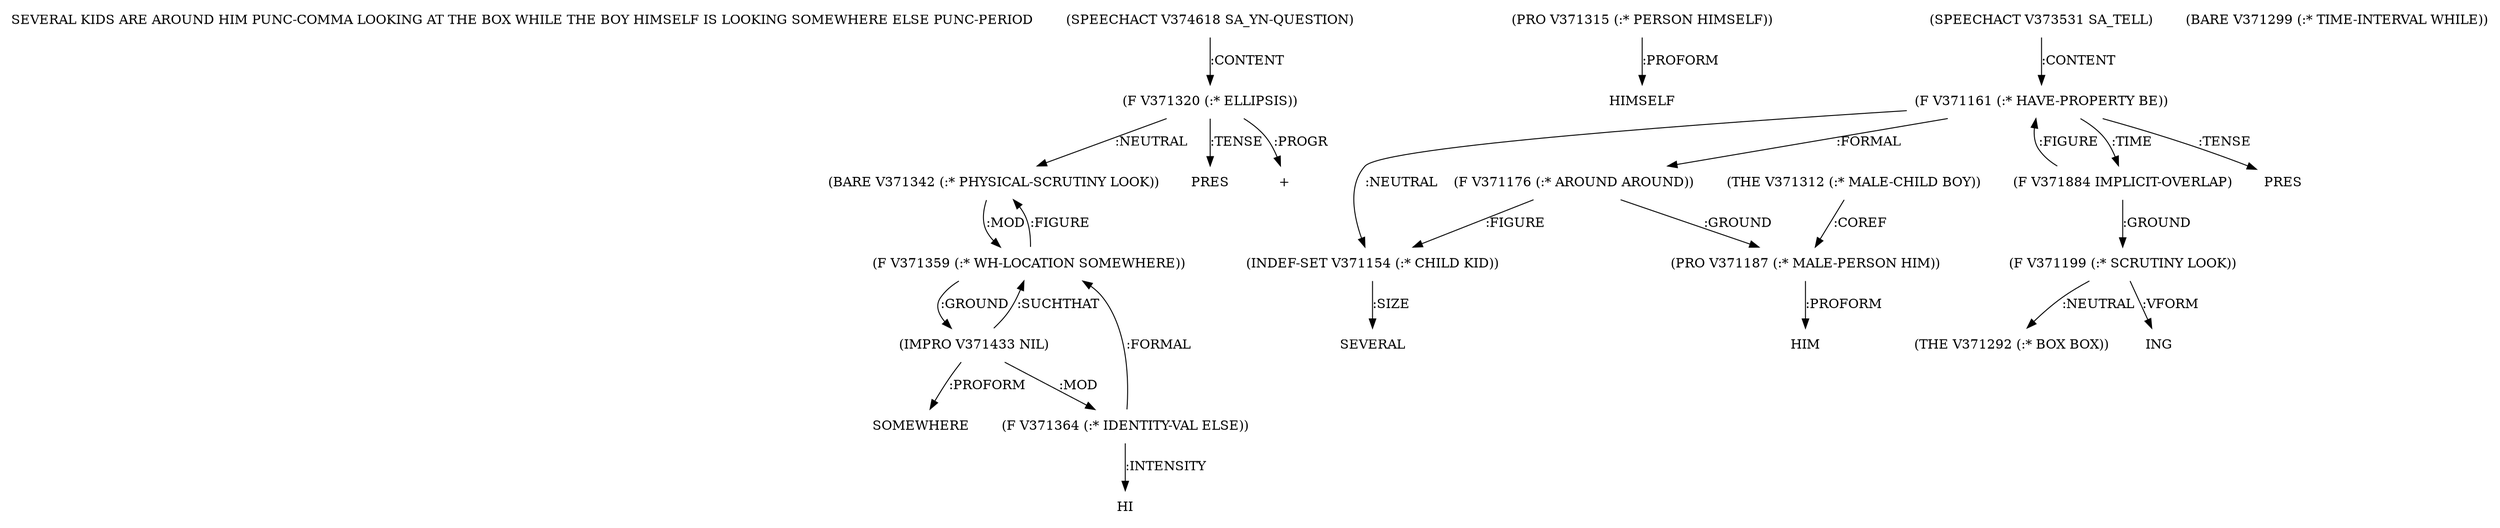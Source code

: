 digraph Terms {
  node [shape=none]
  "SEVERAL KIDS ARE AROUND HIM PUNC-COMMA LOOKING AT THE BOX WHILE THE BOY HIMSELF IS LOOKING SOMEWHERE ELSE PUNC-PERIOD"
  "V374618" [label="(SPEECHACT V374618 SA_YN-QUESTION)"]
  "V374618" -> "V371320" [label=":CONTENT"]
  "V371320" [label="(F V371320 (:* ELLIPSIS))"]
  "V371320" -> "V371342" [label=":NEUTRAL"]
  "V371320" -> "NT384859" [label=":TENSE"]
  "NT384859" [label="PRES"]
  "V371320" -> "NT384860" [label=":PROGR"]
  "NT384860" [label="+"]
  "V371342" [label="(BARE V371342 (:* PHYSICAL-SCRUTINY LOOK))"]
  "V371342" -> "V371359" [label=":MOD"]
  "V371359" [label="(F V371359 (:* WH-LOCATION SOMEWHERE))"]
  "V371359" -> "V371433" [label=":GROUND"]
  "V371359" -> "V371342" [label=":FIGURE"]
  "V371433" [label="(IMPRO V371433 NIL)"]
  "V371433" -> "NT384861" [label=":PROFORM"]
  "NT384861" [label="SOMEWHERE"]
  "V371433" -> "V371359" [label=":SUCHTHAT"]
  "V371433" -> "V371364" [label=":MOD"]
  "V371364" [label="(F V371364 (:* IDENTITY-VAL ELSE))"]
  "V371364" -> "V371359" [label=":FORMAL"]
  "V371364" -> "NT384862" [label=":INTENSITY"]
  "NT384862" [label="HI"]
  "V371315" [label="(PRO V371315 (:* PERSON HIMSELF))"]
  "V371315" -> "NT384863" [label=":PROFORM"]
  "NT384863" [label="HIMSELF"]
  "V371312" [label="(THE V371312 (:* MALE-CHILD BOY))"]
  "V371312" -> "V371187" [label=":COREF"]
  "V371299" [label="(BARE V371299 (:* TIME-INTERVAL WHILE))"]
  "V373531" [label="(SPEECHACT V373531 SA_TELL)"]
  "V373531" -> "V371161" [label=":CONTENT"]
  "V371161" [label="(F V371161 (:* HAVE-PROPERTY BE))"]
  "V371161" -> "V371154" [label=":NEUTRAL"]
  "V371161" -> "V371176" [label=":FORMAL"]
  "V371161" -> "V371884" [label=":TIME"]
  "V371161" -> "NT384864" [label=":TENSE"]
  "NT384864" [label="PRES"]
  "V371154" [label="(INDEF-SET V371154 (:* CHILD KID))"]
  "V371154" -> "NT384865" [label=":SIZE"]
  "NT384865" [label="SEVERAL"]
  "V371176" [label="(F V371176 (:* AROUND AROUND))"]
  "V371176" -> "V371187" [label=":GROUND"]
  "V371176" -> "V371154" [label=":FIGURE"]
  "V371187" [label="(PRO V371187 (:* MALE-PERSON HIM))"]
  "V371187" -> "NT384866" [label=":PROFORM"]
  "NT384866" [label="HIM"]
  "V371884" [label="(F V371884 IMPLICIT-OVERLAP)"]
  "V371884" -> "V371161" [label=":FIGURE"]
  "V371884" -> "V371199" [label=":GROUND"]
  "V371199" [label="(F V371199 (:* SCRUTINY LOOK))"]
  "V371199" -> "V371292" [label=":NEUTRAL"]
  "V371199" -> "NT384867" [label=":VFORM"]
  "NT384867" [label="ING"]
  "V371292" [label="(THE V371292 (:* BOX BOX))"]
}
